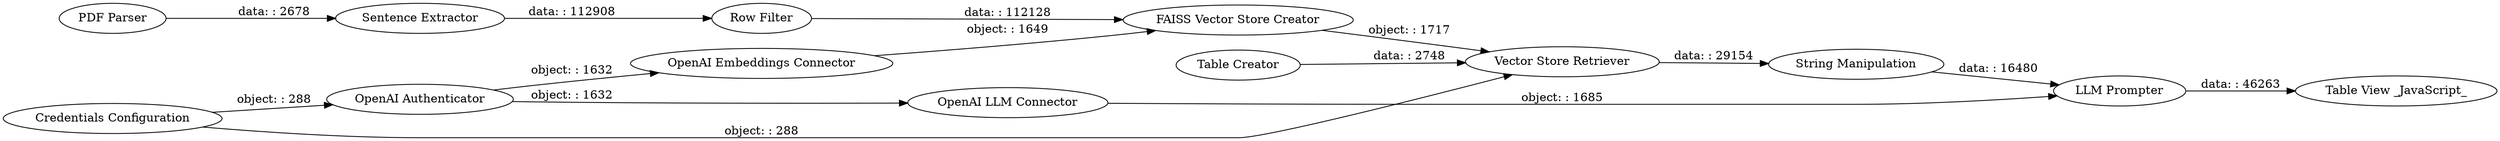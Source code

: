 digraph {
	"-8943450591452955456_1834" [label="FAISS Vector Store Creator"]
	"-8943450591452955456_1889" [label="Table Creator"]
	"-8943450591452955456_1922" [label="String Manipulation"]
	"-8943450591452955456_1923" [label="Table View _JavaScript_"]
	"-8943450591452955456_1891" [label="LLM Prompter"]
	"-8943450591452955456_6" [label="OpenAI Embeddings Connector"]
	"-8943450591452955456_1900" [label="Vector Store Retriever"]
	"-8943450591452955456_5" [label="Credentials Configuration"]
	"-8943450591452955456_7" [label="PDF Parser"]
	"-8943450591452955456_4" [label="OpenAI Authenticator"]
	"-8943450591452955456_1887" [label="Sentence Extractor"]
	"-8943450591452955456_1888" [label="Row Filter"]
	"-8943450591452955456_1890" [label="OpenAI LLM Connector"]
	"-8943450591452955456_4" -> "-8943450591452955456_1890" [label="object: : 1632"]
	"-8943450591452955456_1900" -> "-8943450591452955456_1922" [label="data: : 29154"]
	"-8943450591452955456_1922" -> "-8943450591452955456_1891" [label="data: : 16480"]
	"-8943450591452955456_4" -> "-8943450591452955456_6" [label="object: : 1632"]
	"-8943450591452955456_7" -> "-8943450591452955456_1887" [label="data: : 2678"]
	"-8943450591452955456_1890" -> "-8943450591452955456_1891" [label="object: : 1685"]
	"-8943450591452955456_1888" -> "-8943450591452955456_1834" [label="data: : 112128"]
	"-8943450591452955456_5" -> "-8943450591452955456_4" [label="object: : 288"]
	"-8943450591452955456_1887" -> "-8943450591452955456_1888" [label="data: : 112908"]
	"-8943450591452955456_1891" -> "-8943450591452955456_1923" [label="data: : 46263"]
	"-8943450591452955456_5" -> "-8943450591452955456_1900" [label="object: : 288"]
	"-8943450591452955456_6" -> "-8943450591452955456_1834" [label="object: : 1649"]
	"-8943450591452955456_1834" -> "-8943450591452955456_1900" [label="object: : 1717"]
	"-8943450591452955456_1889" -> "-8943450591452955456_1900" [label="data: : 2748"]
	rankdir=LR
}
